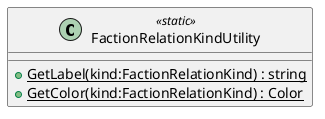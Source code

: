 @startuml
class FactionRelationKindUtility <<static>> {
    + {static} GetLabel(kind:FactionRelationKind) : string
    + {static} GetColor(kind:FactionRelationKind) : Color
}
@enduml
